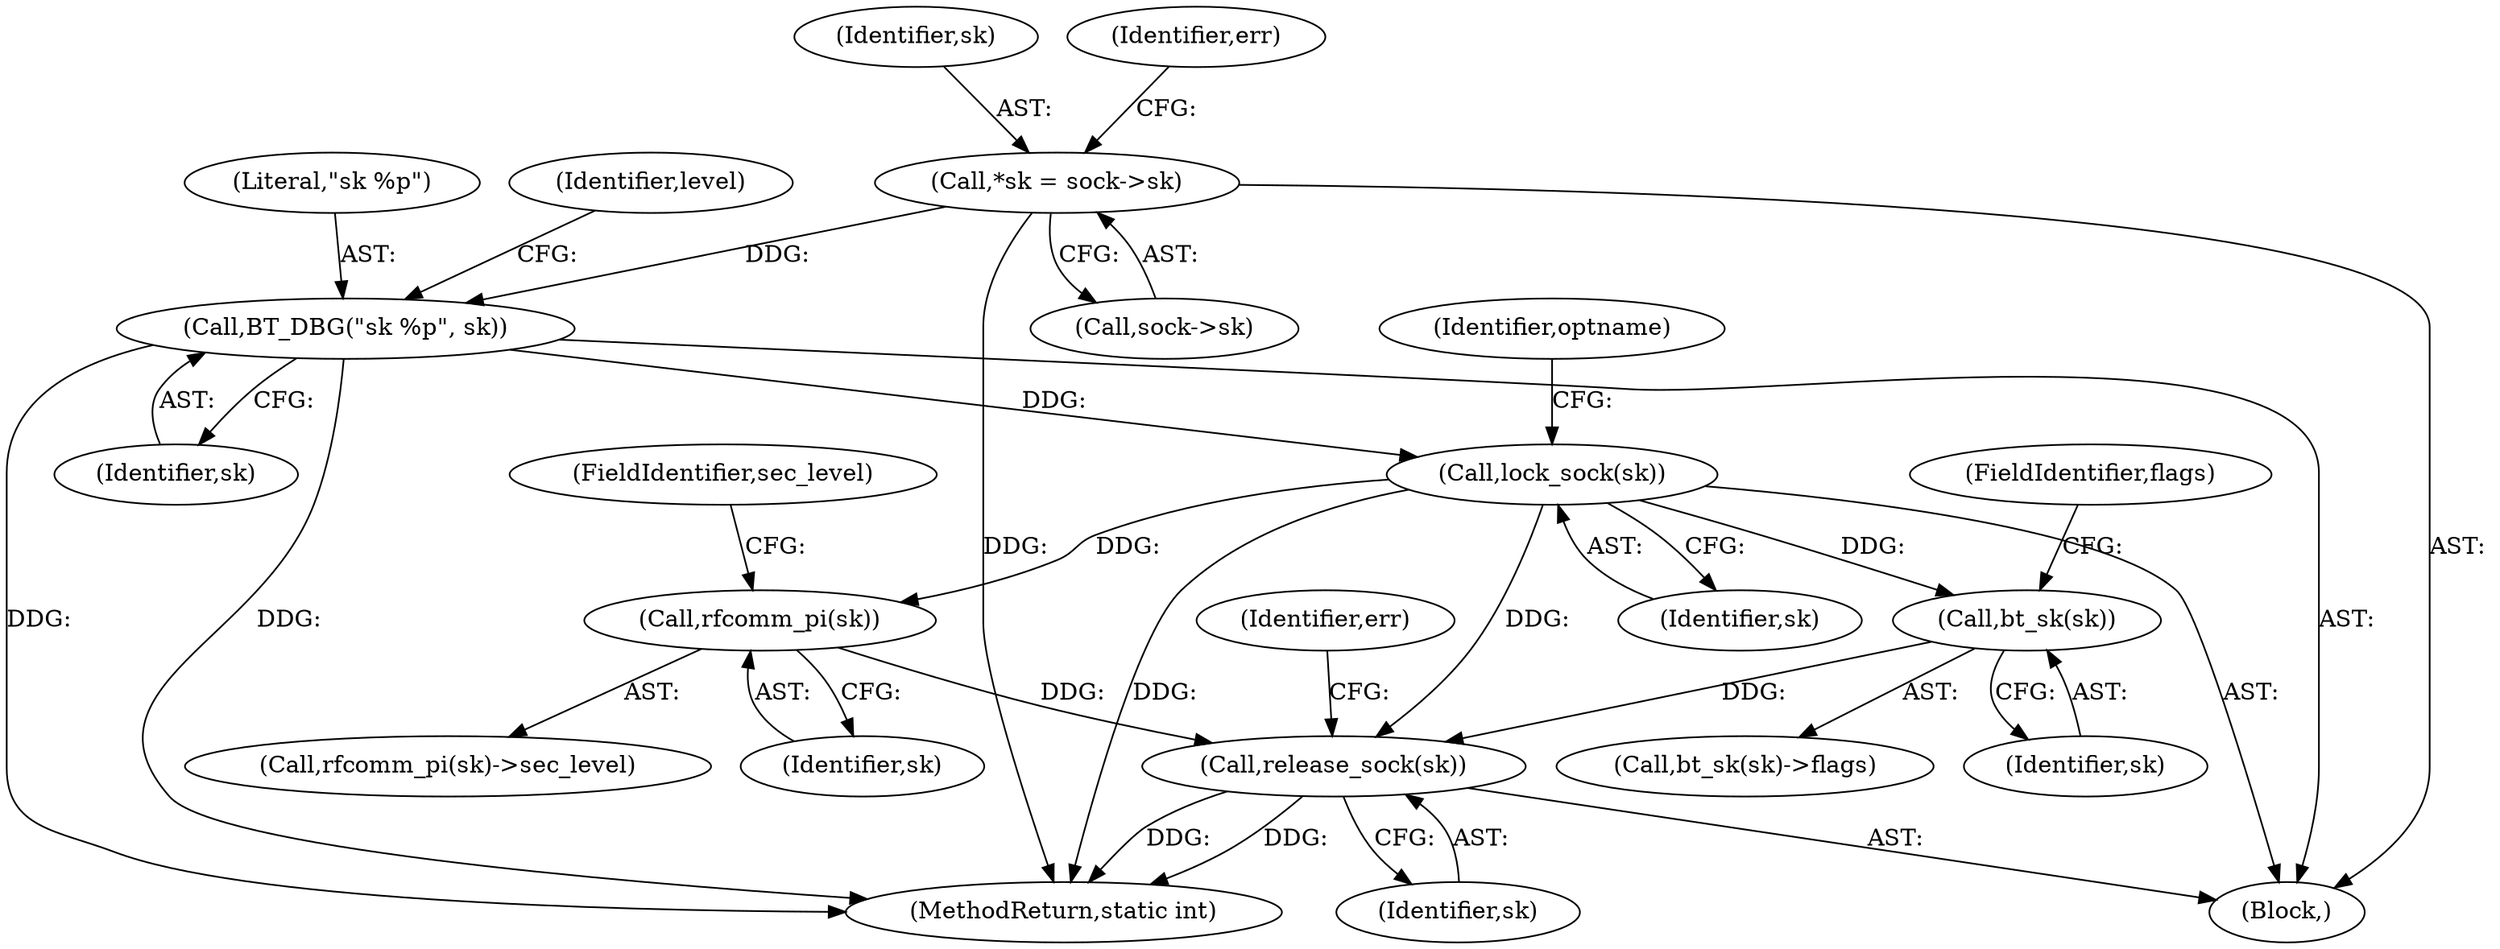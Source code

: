 digraph "0_linux_9ad2de43f1aee7e7274a4e0d41465489299e344b@pointer" {
"1000232" [label="(Call,release_sock(sk))"];
"1000215" [label="(Call,bt_sk(sk))"];
"1000146" [label="(Call,lock_sock(sk))"];
"1000119" [label="(Call,BT_DBG(\"sk %p\", sk))"];
"1000108" [label="(Call,*sk = sock->sk)"];
"1000169" [label="(Call,rfcomm_pi(sk))"];
"1000108" [label="(Call,*sk = sock->sk)"];
"1000109" [label="(Identifier,sk)"];
"1000117" [label="(Identifier,err)"];
"1000106" [label="(Block,)"];
"1000170" [label="(Identifier,sk)"];
"1000235" [label="(Identifier,err)"];
"1000232" [label="(Call,release_sock(sk))"];
"1000120" [label="(Literal,\"sk %p\")"];
"1000110" [label="(Call,sock->sk)"];
"1000119" [label="(Call,BT_DBG(\"sk %p\", sk))"];
"1000236" [label="(MethodReturn,static int)"];
"1000124" [label="(Identifier,level)"];
"1000147" [label="(Identifier,sk)"];
"1000168" [label="(Call,rfcomm_pi(sk)->sec_level)"];
"1000216" [label="(Identifier,sk)"];
"1000149" [label="(Identifier,optname)"];
"1000217" [label="(FieldIdentifier,flags)"];
"1000214" [label="(Call,bt_sk(sk)->flags)"];
"1000233" [label="(Identifier,sk)"];
"1000171" [label="(FieldIdentifier,sec_level)"];
"1000169" [label="(Call,rfcomm_pi(sk))"];
"1000146" [label="(Call,lock_sock(sk))"];
"1000215" [label="(Call,bt_sk(sk))"];
"1000121" [label="(Identifier,sk)"];
"1000232" -> "1000106"  [label="AST: "];
"1000232" -> "1000233"  [label="CFG: "];
"1000233" -> "1000232"  [label="AST: "];
"1000235" -> "1000232"  [label="CFG: "];
"1000232" -> "1000236"  [label="DDG: "];
"1000232" -> "1000236"  [label="DDG: "];
"1000215" -> "1000232"  [label="DDG: "];
"1000169" -> "1000232"  [label="DDG: "];
"1000146" -> "1000232"  [label="DDG: "];
"1000215" -> "1000214"  [label="AST: "];
"1000215" -> "1000216"  [label="CFG: "];
"1000216" -> "1000215"  [label="AST: "];
"1000217" -> "1000215"  [label="CFG: "];
"1000146" -> "1000215"  [label="DDG: "];
"1000146" -> "1000106"  [label="AST: "];
"1000146" -> "1000147"  [label="CFG: "];
"1000147" -> "1000146"  [label="AST: "];
"1000149" -> "1000146"  [label="CFG: "];
"1000146" -> "1000236"  [label="DDG: "];
"1000119" -> "1000146"  [label="DDG: "];
"1000146" -> "1000169"  [label="DDG: "];
"1000119" -> "1000106"  [label="AST: "];
"1000119" -> "1000121"  [label="CFG: "];
"1000120" -> "1000119"  [label="AST: "];
"1000121" -> "1000119"  [label="AST: "];
"1000124" -> "1000119"  [label="CFG: "];
"1000119" -> "1000236"  [label="DDG: "];
"1000119" -> "1000236"  [label="DDG: "];
"1000108" -> "1000119"  [label="DDG: "];
"1000108" -> "1000106"  [label="AST: "];
"1000108" -> "1000110"  [label="CFG: "];
"1000109" -> "1000108"  [label="AST: "];
"1000110" -> "1000108"  [label="AST: "];
"1000117" -> "1000108"  [label="CFG: "];
"1000108" -> "1000236"  [label="DDG: "];
"1000169" -> "1000168"  [label="AST: "];
"1000169" -> "1000170"  [label="CFG: "];
"1000170" -> "1000169"  [label="AST: "];
"1000171" -> "1000169"  [label="CFG: "];
}
